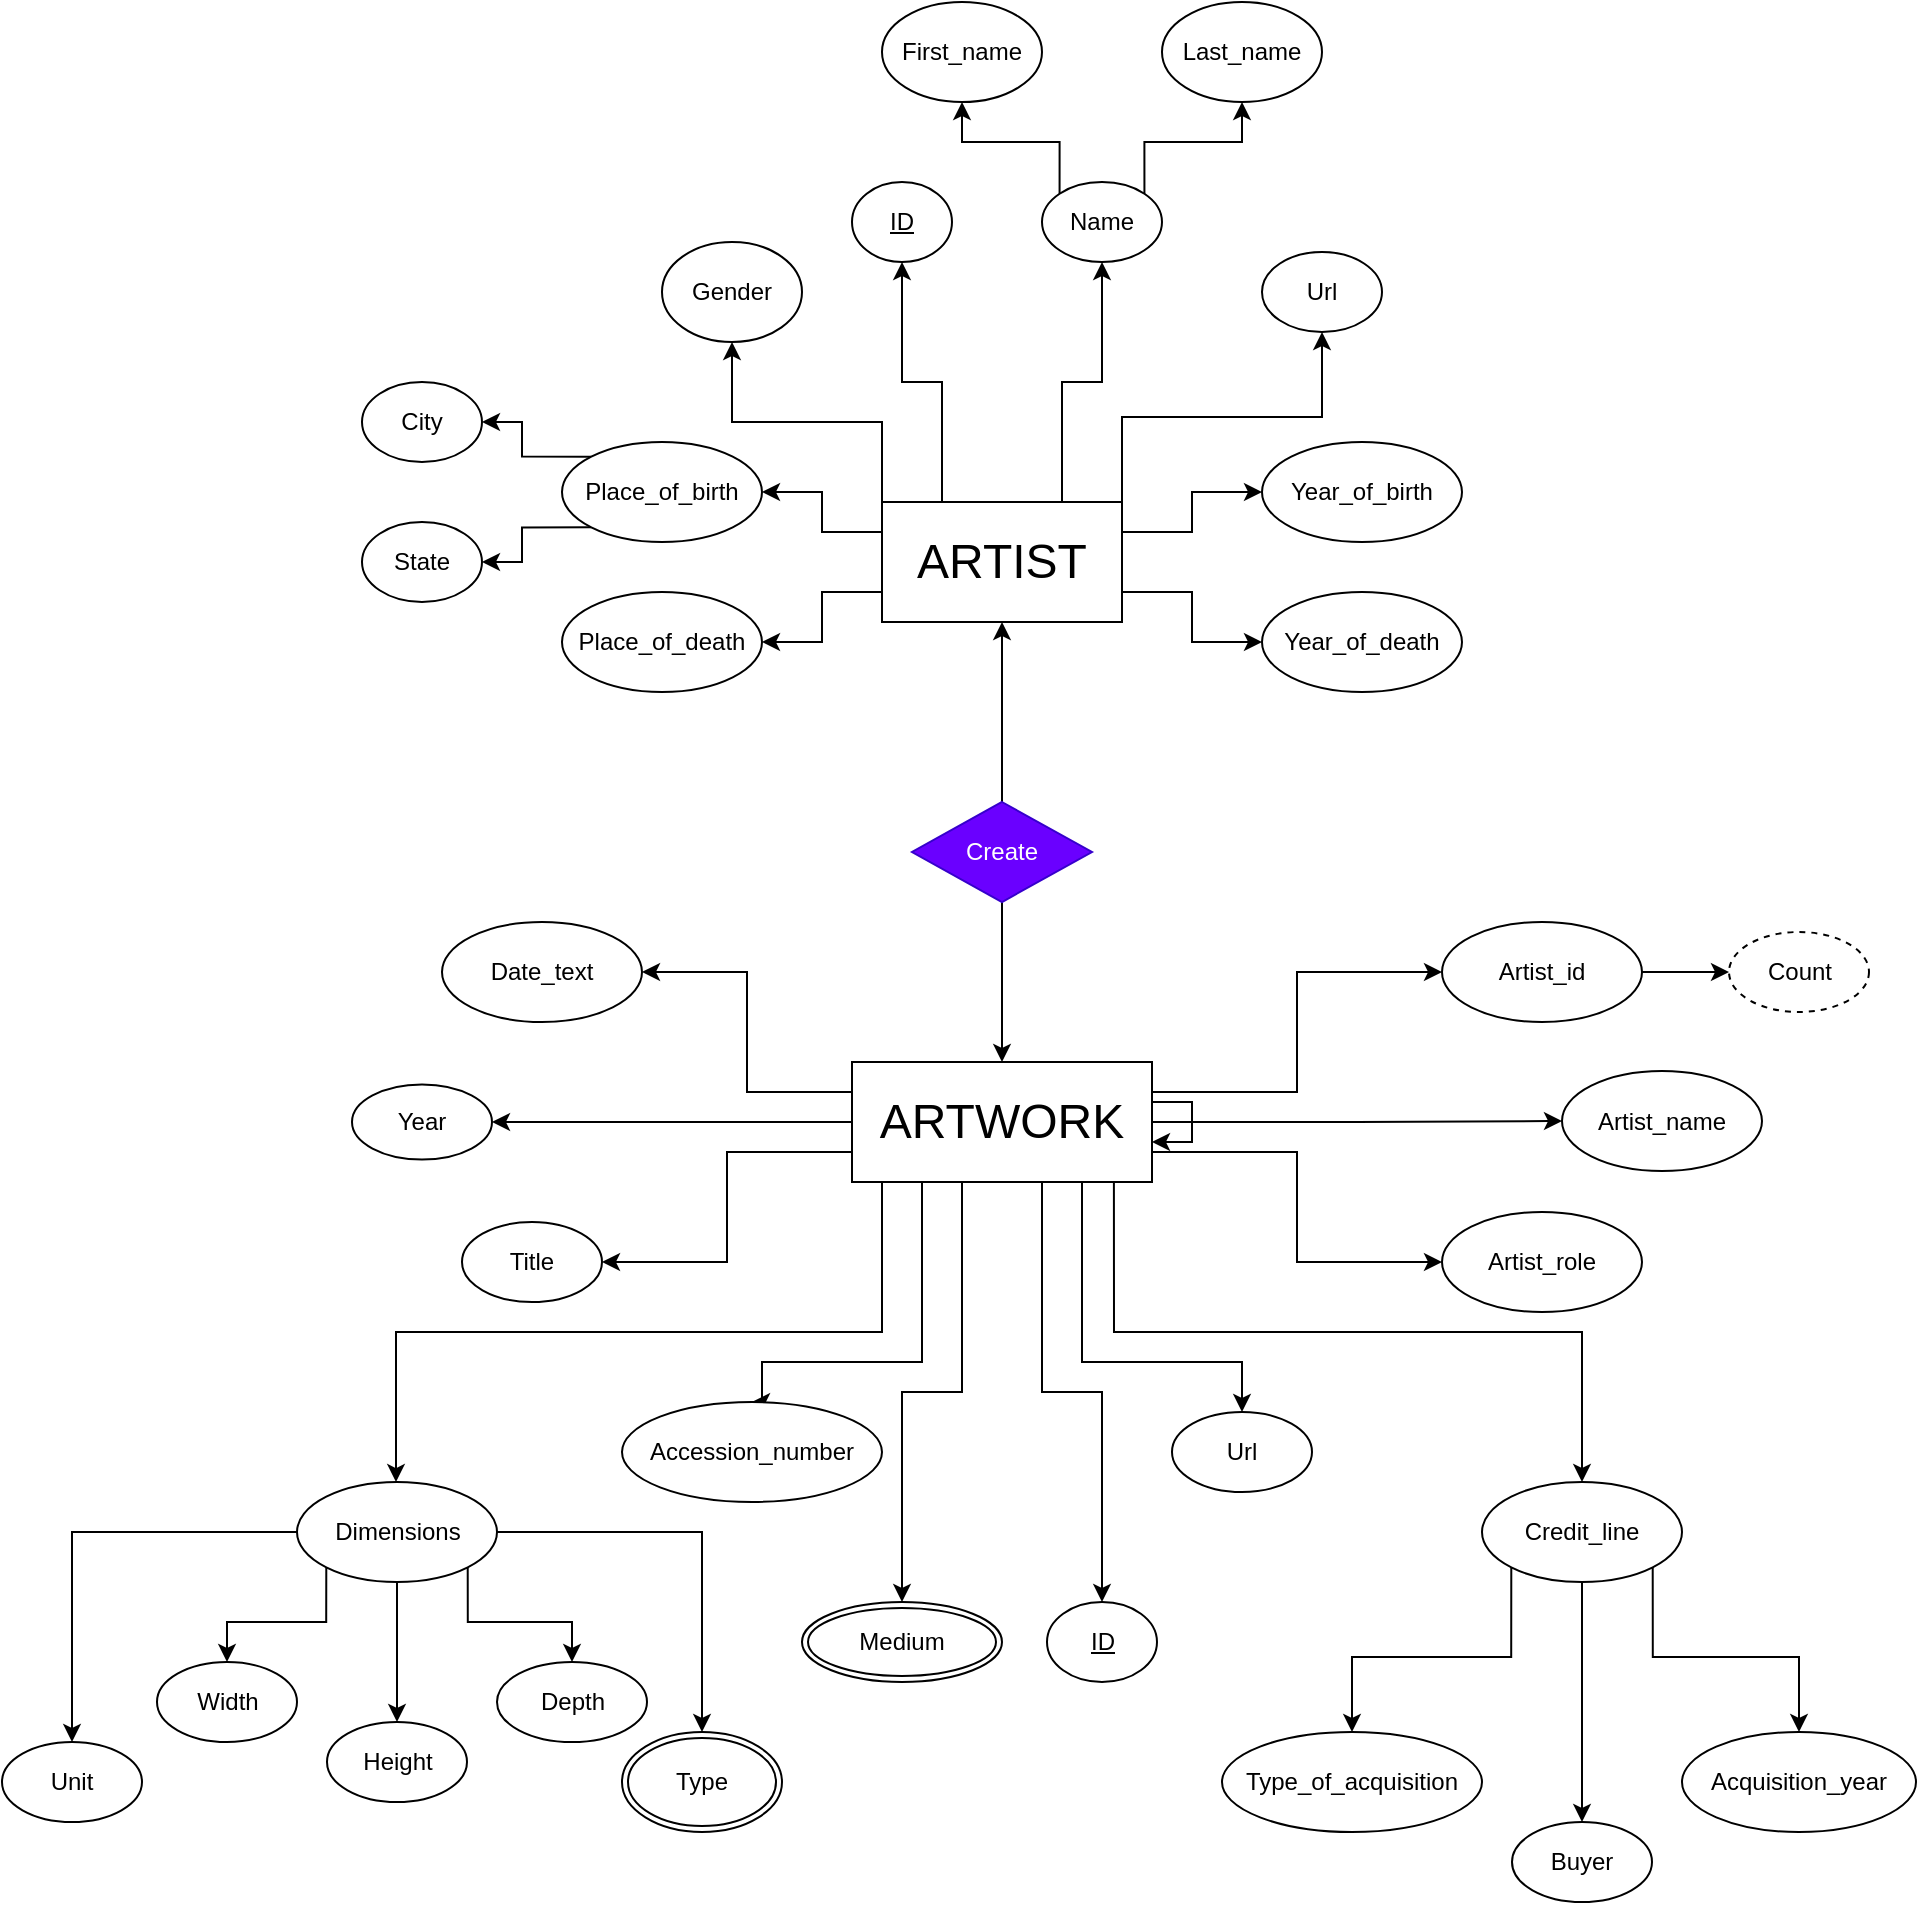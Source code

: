 <mxfile version="24.5.3" type="device">
  <diagram name="Page-1" id="9igZDPfhPXJH46Dp4Xin">
    <mxGraphModel dx="2320" dy="1066" grid="1" gridSize="10" guides="1" tooltips="1" connect="1" arrows="1" fold="1" page="1" pageScale="1" pageWidth="827" pageHeight="1169" math="0" shadow="0">
      <root>
        <mxCell id="0" />
        <mxCell id="1" parent="0" />
        <mxCell id="AcevdbCNkm1F3D4bHwnx-15" style="edgeStyle=orthogonalEdgeStyle;rounded=0;orthogonalLoop=1;jettySize=auto;html=1;exitX=1;exitY=0.25;exitDx=0;exitDy=0;entryX=0;entryY=0.5;entryDx=0;entryDy=0;" edge="1" parent="1" source="AcevdbCNkm1F3D4bHwnx-1" target="AcevdbCNkm1F3D4bHwnx-3">
          <mxGeometry relative="1" as="geometry" />
        </mxCell>
        <mxCell id="AcevdbCNkm1F3D4bHwnx-16" style="edgeStyle=orthogonalEdgeStyle;rounded=0;orthogonalLoop=1;jettySize=auto;html=1;exitX=1;exitY=0.75;exitDx=0;exitDy=0;" edge="1" parent="1" source="AcevdbCNkm1F3D4bHwnx-1" target="AcevdbCNkm1F3D4bHwnx-4">
          <mxGeometry relative="1" as="geometry" />
        </mxCell>
        <mxCell id="AcevdbCNkm1F3D4bHwnx-19" style="edgeStyle=orthogonalEdgeStyle;rounded=0;orthogonalLoop=1;jettySize=auto;html=1;exitX=0;exitY=0.25;exitDx=0;exitDy=0;entryX=1;entryY=0.5;entryDx=0;entryDy=0;" edge="1" parent="1" source="AcevdbCNkm1F3D4bHwnx-1" target="AcevdbCNkm1F3D4bHwnx-17">
          <mxGeometry relative="1" as="geometry" />
        </mxCell>
        <mxCell id="AcevdbCNkm1F3D4bHwnx-20" style="edgeStyle=orthogonalEdgeStyle;rounded=0;orthogonalLoop=1;jettySize=auto;html=1;exitX=0;exitY=0.75;exitDx=0;exitDy=0;entryX=1;entryY=0.5;entryDx=0;entryDy=0;" edge="1" parent="1" source="AcevdbCNkm1F3D4bHwnx-1" target="AcevdbCNkm1F3D4bHwnx-18">
          <mxGeometry relative="1" as="geometry" />
        </mxCell>
        <mxCell id="AcevdbCNkm1F3D4bHwnx-32" style="edgeStyle=orthogonalEdgeStyle;rounded=0;orthogonalLoop=1;jettySize=auto;html=1;exitX=0.75;exitY=0;exitDx=0;exitDy=0;entryX=0.5;entryY=1;entryDx=0;entryDy=0;" edge="1" parent="1" source="AcevdbCNkm1F3D4bHwnx-1" target="AcevdbCNkm1F3D4bHwnx-6">
          <mxGeometry relative="1" as="geometry" />
        </mxCell>
        <mxCell id="AcevdbCNkm1F3D4bHwnx-33" style="edgeStyle=orthogonalEdgeStyle;rounded=0;orthogonalLoop=1;jettySize=auto;html=1;exitX=0.25;exitY=0;exitDx=0;exitDy=0;" edge="1" parent="1" source="AcevdbCNkm1F3D4bHwnx-1" target="AcevdbCNkm1F3D4bHwnx-2">
          <mxGeometry relative="1" as="geometry" />
        </mxCell>
        <mxCell id="AcevdbCNkm1F3D4bHwnx-34" style="edgeStyle=orthogonalEdgeStyle;rounded=0;orthogonalLoop=1;jettySize=auto;html=1;exitX=0;exitY=0;exitDx=0;exitDy=0;" edge="1" parent="1" source="AcevdbCNkm1F3D4bHwnx-1" target="AcevdbCNkm1F3D4bHwnx-14">
          <mxGeometry relative="1" as="geometry" />
        </mxCell>
        <mxCell id="AcevdbCNkm1F3D4bHwnx-35" style="edgeStyle=orthogonalEdgeStyle;rounded=0;orthogonalLoop=1;jettySize=auto;html=1;exitX=1;exitY=0;exitDx=0;exitDy=0;entryX=0.5;entryY=1;entryDx=0;entryDy=0;" edge="1" parent="1" source="AcevdbCNkm1F3D4bHwnx-1" target="AcevdbCNkm1F3D4bHwnx-5">
          <mxGeometry relative="1" as="geometry" />
        </mxCell>
        <mxCell id="AcevdbCNkm1F3D4bHwnx-1" value="ARTIST" style="whiteSpace=wrap;html=1;fontSize=24;" vertex="1" parent="1">
          <mxGeometry x="300" y="300" width="120" height="60" as="geometry" />
        </mxCell>
        <mxCell id="AcevdbCNkm1F3D4bHwnx-2" value="&lt;u&gt;ID&lt;/u&gt;" style="ellipse;whiteSpace=wrap;html=1;" vertex="1" parent="1">
          <mxGeometry x="285" y="140" width="50" height="40" as="geometry" />
        </mxCell>
        <mxCell id="AcevdbCNkm1F3D4bHwnx-3" value="Year_of_birth" style="ellipse;whiteSpace=wrap;html=1;" vertex="1" parent="1">
          <mxGeometry x="490" y="270" width="100" height="50" as="geometry" />
        </mxCell>
        <mxCell id="AcevdbCNkm1F3D4bHwnx-4" value="Year_of_death" style="ellipse;whiteSpace=wrap;html=1;" vertex="1" parent="1">
          <mxGeometry x="490" y="345" width="100" height="50" as="geometry" />
        </mxCell>
        <mxCell id="AcevdbCNkm1F3D4bHwnx-5" value="Url" style="ellipse;whiteSpace=wrap;html=1;" vertex="1" parent="1">
          <mxGeometry x="490" y="175" width="60" height="40" as="geometry" />
        </mxCell>
        <mxCell id="AcevdbCNkm1F3D4bHwnx-12" style="edgeStyle=orthogonalEdgeStyle;rounded=0;orthogonalLoop=1;jettySize=auto;html=1;exitX=0;exitY=0;exitDx=0;exitDy=0;entryX=0.5;entryY=1;entryDx=0;entryDy=0;" edge="1" parent="1" source="AcevdbCNkm1F3D4bHwnx-6" target="AcevdbCNkm1F3D4bHwnx-8">
          <mxGeometry relative="1" as="geometry" />
        </mxCell>
        <mxCell id="AcevdbCNkm1F3D4bHwnx-13" style="edgeStyle=orthogonalEdgeStyle;rounded=0;orthogonalLoop=1;jettySize=auto;html=1;exitX=1;exitY=0;exitDx=0;exitDy=0;entryX=0.5;entryY=1;entryDx=0;entryDy=0;" edge="1" parent="1" source="AcevdbCNkm1F3D4bHwnx-6" target="AcevdbCNkm1F3D4bHwnx-9">
          <mxGeometry relative="1" as="geometry" />
        </mxCell>
        <mxCell id="AcevdbCNkm1F3D4bHwnx-6" value="Name" style="ellipse;whiteSpace=wrap;html=1;" vertex="1" parent="1">
          <mxGeometry x="380" y="140" width="60" height="40" as="geometry" />
        </mxCell>
        <mxCell id="AcevdbCNkm1F3D4bHwnx-8" value="First_name" style="ellipse;whiteSpace=wrap;html=1;" vertex="1" parent="1">
          <mxGeometry x="300" y="50" width="80" height="50" as="geometry" />
        </mxCell>
        <mxCell id="AcevdbCNkm1F3D4bHwnx-9" value="Last_name" style="ellipse;whiteSpace=wrap;html=1;" vertex="1" parent="1">
          <mxGeometry x="440" y="50" width="80" height="50" as="geometry" />
        </mxCell>
        <mxCell id="AcevdbCNkm1F3D4bHwnx-14" value="Gender" style="ellipse;whiteSpace=wrap;html=1;" vertex="1" parent="1">
          <mxGeometry x="190" y="170" width="70" height="50" as="geometry" />
        </mxCell>
        <mxCell id="AcevdbCNkm1F3D4bHwnx-24" style="edgeStyle=orthogonalEdgeStyle;rounded=0;orthogonalLoop=1;jettySize=auto;html=1;exitX=0;exitY=0;exitDx=0;exitDy=0;entryX=1;entryY=0.5;entryDx=0;entryDy=0;" edge="1" parent="1" source="AcevdbCNkm1F3D4bHwnx-17" target="AcevdbCNkm1F3D4bHwnx-22">
          <mxGeometry relative="1" as="geometry" />
        </mxCell>
        <mxCell id="AcevdbCNkm1F3D4bHwnx-25" style="edgeStyle=orthogonalEdgeStyle;rounded=0;orthogonalLoop=1;jettySize=auto;html=1;exitX=0;exitY=1;exitDx=0;exitDy=0;entryX=1;entryY=0.5;entryDx=0;entryDy=0;" edge="1" parent="1" source="AcevdbCNkm1F3D4bHwnx-17" target="AcevdbCNkm1F3D4bHwnx-21">
          <mxGeometry relative="1" as="geometry" />
        </mxCell>
        <mxCell id="AcevdbCNkm1F3D4bHwnx-17" value="Place_of_birth" style="ellipse;whiteSpace=wrap;html=1;" vertex="1" parent="1">
          <mxGeometry x="140" y="270" width="100" height="50" as="geometry" />
        </mxCell>
        <mxCell id="AcevdbCNkm1F3D4bHwnx-18" value="Place_of_death" style="ellipse;whiteSpace=wrap;html=1;" vertex="1" parent="1">
          <mxGeometry x="140" y="345" width="100" height="50" as="geometry" />
        </mxCell>
        <mxCell id="AcevdbCNkm1F3D4bHwnx-21" value="State" style="ellipse;whiteSpace=wrap;html=1;" vertex="1" parent="1">
          <mxGeometry x="40" y="310" width="60" height="40" as="geometry" />
        </mxCell>
        <mxCell id="AcevdbCNkm1F3D4bHwnx-22" value="City" style="ellipse;whiteSpace=wrap;html=1;" vertex="1" parent="1">
          <mxGeometry x="40" y="240" width="60" height="40" as="geometry" />
        </mxCell>
        <mxCell id="AcevdbCNkm1F3D4bHwnx-61" style="edgeStyle=orthogonalEdgeStyle;rounded=0;orthogonalLoop=1;jettySize=auto;html=1;exitX=0;exitY=0.25;exitDx=0;exitDy=0;entryX=1;entryY=0.5;entryDx=0;entryDy=0;" edge="1" parent="1" source="AcevdbCNkm1F3D4bHwnx-29" target="AcevdbCNkm1F3D4bHwnx-38">
          <mxGeometry relative="1" as="geometry" />
        </mxCell>
        <mxCell id="AcevdbCNkm1F3D4bHwnx-63" style="edgeStyle=orthogonalEdgeStyle;rounded=0;orthogonalLoop=1;jettySize=auto;html=1;exitX=0;exitY=0.75;exitDx=0;exitDy=0;entryX=1;entryY=0.5;entryDx=0;entryDy=0;" edge="1" parent="1" source="AcevdbCNkm1F3D4bHwnx-29" target="AcevdbCNkm1F3D4bHwnx-45">
          <mxGeometry relative="1" as="geometry" />
        </mxCell>
        <mxCell id="AcevdbCNkm1F3D4bHwnx-64" style="edgeStyle=orthogonalEdgeStyle;rounded=0;orthogonalLoop=1;jettySize=auto;html=1;exitX=0.25;exitY=1;exitDx=0;exitDy=0;" edge="1" parent="1" source="AcevdbCNkm1F3D4bHwnx-29" target="AcevdbCNkm1F3D4bHwnx-56">
          <mxGeometry relative="1" as="geometry">
            <Array as="points">
              <mxPoint x="300" y="640" />
              <mxPoint x="300" y="715" />
              <mxPoint x="57" y="715" />
            </Array>
          </mxGeometry>
        </mxCell>
        <mxCell id="AcevdbCNkm1F3D4bHwnx-74" style="edgeStyle=orthogonalEdgeStyle;rounded=0;orthogonalLoop=1;jettySize=auto;html=1;exitX=0;exitY=0.5;exitDx=0;exitDy=0;entryX=1;entryY=0.5;entryDx=0;entryDy=0;" edge="1" parent="1" source="AcevdbCNkm1F3D4bHwnx-29" target="AcevdbCNkm1F3D4bHwnx-51">
          <mxGeometry relative="1" as="geometry" />
        </mxCell>
        <mxCell id="AcevdbCNkm1F3D4bHwnx-75" style="edgeStyle=orthogonalEdgeStyle;rounded=0;orthogonalLoop=1;jettySize=auto;html=1;exitX=1;exitY=0.5;exitDx=0;exitDy=0;entryX=0;entryY=0.5;entryDx=0;entryDy=0;" edge="1" parent="1" source="AcevdbCNkm1F3D4bHwnx-29" target="AcevdbCNkm1F3D4bHwnx-57">
          <mxGeometry relative="1" as="geometry" />
        </mxCell>
        <mxCell id="AcevdbCNkm1F3D4bHwnx-77" style="edgeStyle=orthogonalEdgeStyle;rounded=0;orthogonalLoop=1;jettySize=auto;html=1;exitX=1;exitY=0.25;exitDx=0;exitDy=0;entryX=0;entryY=0.5;entryDx=0;entryDy=0;" edge="1" parent="1" source="AcevdbCNkm1F3D4bHwnx-29" target="AcevdbCNkm1F3D4bHwnx-54">
          <mxGeometry relative="1" as="geometry" />
        </mxCell>
        <mxCell id="AcevdbCNkm1F3D4bHwnx-78" style="edgeStyle=orthogonalEdgeStyle;rounded=0;orthogonalLoop=1;jettySize=auto;html=1;exitX=1;exitY=0.75;exitDx=0;exitDy=0;entryX=0;entryY=0.5;entryDx=0;entryDy=0;" edge="1" parent="1" source="AcevdbCNkm1F3D4bHwnx-29" target="AcevdbCNkm1F3D4bHwnx-42">
          <mxGeometry relative="1" as="geometry" />
        </mxCell>
        <mxCell id="AcevdbCNkm1F3D4bHwnx-95" style="edgeStyle=orthogonalEdgeStyle;rounded=0;orthogonalLoop=1;jettySize=auto;html=1;entryX=0.5;entryY=0;entryDx=0;entryDy=0;" edge="1" parent="1" source="AcevdbCNkm1F3D4bHwnx-29" target="AcevdbCNkm1F3D4bHwnx-58">
          <mxGeometry relative="1" as="geometry">
            <Array as="points">
              <mxPoint x="320" y="730" />
              <mxPoint x="240" y="730" />
              <mxPoint x="240" y="750" />
            </Array>
          </mxGeometry>
        </mxCell>
        <mxCell id="AcevdbCNkm1F3D4bHwnx-96" style="edgeStyle=orthogonalEdgeStyle;rounded=0;orthogonalLoop=1;jettySize=auto;html=1;" edge="1" parent="1" source="AcevdbCNkm1F3D4bHwnx-29" target="AcevdbCNkm1F3D4bHwnx-59">
          <mxGeometry relative="1" as="geometry">
            <Array as="points">
              <mxPoint x="400" y="730" />
              <mxPoint x="480" y="730" />
            </Array>
          </mxGeometry>
        </mxCell>
        <mxCell id="AcevdbCNkm1F3D4bHwnx-97" style="edgeStyle=orthogonalEdgeStyle;rounded=0;orthogonalLoop=1;jettySize=auto;html=1;entryX=0.5;entryY=0;entryDx=0;entryDy=0;" edge="1" parent="1" source="AcevdbCNkm1F3D4bHwnx-29" target="AcevdbCNkm1F3D4bHwnx-88">
          <mxGeometry relative="1" as="geometry">
            <Array as="points">
              <mxPoint x="340" y="745" />
              <mxPoint x="310" y="745" />
            </Array>
          </mxGeometry>
        </mxCell>
        <mxCell id="AcevdbCNkm1F3D4bHwnx-98" style="edgeStyle=orthogonalEdgeStyle;rounded=0;orthogonalLoop=1;jettySize=auto;html=1;exitX=0.5;exitY=1;exitDx=0;exitDy=0;entryX=0.5;entryY=0;entryDx=0;entryDy=0;" edge="1" parent="1" source="AcevdbCNkm1F3D4bHwnx-29" target="AcevdbCNkm1F3D4bHwnx-47">
          <mxGeometry relative="1" as="geometry">
            <Array as="points">
              <mxPoint x="380" y="640" />
              <mxPoint x="380" y="745" />
              <mxPoint x="410" y="745" />
            </Array>
          </mxGeometry>
        </mxCell>
        <mxCell id="AcevdbCNkm1F3D4bHwnx-99" style="edgeStyle=orthogonalEdgeStyle;rounded=0;orthogonalLoop=1;jettySize=auto;html=1;exitX=0.873;exitY=0.981;exitDx=0;exitDy=0;entryX=0.5;entryY=0;entryDx=0;entryDy=0;exitPerimeter=0;" edge="1" parent="1" source="AcevdbCNkm1F3D4bHwnx-29" target="AcevdbCNkm1F3D4bHwnx-46">
          <mxGeometry relative="1" as="geometry">
            <Array as="points">
              <mxPoint x="416" y="715" />
              <mxPoint x="650" y="715" />
            </Array>
          </mxGeometry>
        </mxCell>
        <mxCell id="AcevdbCNkm1F3D4bHwnx-29" value="ARTWORK" style="whiteSpace=wrap;html=1;fontSize=24;" vertex="1" parent="1">
          <mxGeometry x="285" y="580" width="150" height="60" as="geometry" />
        </mxCell>
        <mxCell id="AcevdbCNkm1F3D4bHwnx-36" style="edgeStyle=orthogonalEdgeStyle;rounded=0;orthogonalLoop=1;jettySize=auto;html=1;" edge="1" parent="1" source="AcevdbCNkm1F3D4bHwnx-30" target="AcevdbCNkm1F3D4bHwnx-1">
          <mxGeometry relative="1" as="geometry" />
        </mxCell>
        <mxCell id="AcevdbCNkm1F3D4bHwnx-37" style="edgeStyle=orthogonalEdgeStyle;rounded=0;orthogonalLoop=1;jettySize=auto;html=1;exitX=0.5;exitY=1;exitDx=0;exitDy=0;" edge="1" parent="1" source="AcevdbCNkm1F3D4bHwnx-30" target="AcevdbCNkm1F3D4bHwnx-29">
          <mxGeometry relative="1" as="geometry" />
        </mxCell>
        <mxCell id="AcevdbCNkm1F3D4bHwnx-30" value="Create" style="rhombus;whiteSpace=wrap;html=1;fillColor=#6a00ff;fontColor=#ffffff;strokeColor=#3700CC;" vertex="1" parent="1">
          <mxGeometry x="315" y="450" width="90" height="50" as="geometry" />
        </mxCell>
        <mxCell id="AcevdbCNkm1F3D4bHwnx-38" value="Date_text" style="ellipse;whiteSpace=wrap;html=1;" vertex="1" parent="1">
          <mxGeometry x="80" y="510" width="100" height="50" as="geometry" />
        </mxCell>
        <mxCell id="AcevdbCNkm1F3D4bHwnx-41" value="Type_of_acquisition" style="ellipse;whiteSpace=wrap;html=1;" vertex="1" parent="1">
          <mxGeometry x="470" y="915" width="130" height="50" as="geometry" />
        </mxCell>
        <mxCell id="AcevdbCNkm1F3D4bHwnx-42" value="Artist_role" style="ellipse;whiteSpace=wrap;html=1;" vertex="1" parent="1">
          <mxGeometry x="580" y="655" width="100" height="50" as="geometry" />
        </mxCell>
        <mxCell id="AcevdbCNkm1F3D4bHwnx-43" value="Acquisition_year" style="ellipse;whiteSpace=wrap;html=1;" vertex="1" parent="1">
          <mxGeometry x="700" y="915" width="117" height="50" as="geometry" />
        </mxCell>
        <mxCell id="AcevdbCNkm1F3D4bHwnx-45" value="Title" style="ellipse;whiteSpace=wrap;html=1;" vertex="1" parent="1">
          <mxGeometry x="90" y="660" width="70" height="40" as="geometry" />
        </mxCell>
        <mxCell id="AcevdbCNkm1F3D4bHwnx-81" style="edgeStyle=orthogonalEdgeStyle;rounded=0;orthogonalLoop=1;jettySize=auto;html=1;exitX=0;exitY=1;exitDx=0;exitDy=0;entryX=0.5;entryY=0;entryDx=0;entryDy=0;" edge="1" parent="1" source="AcevdbCNkm1F3D4bHwnx-46" target="AcevdbCNkm1F3D4bHwnx-41">
          <mxGeometry relative="1" as="geometry" />
        </mxCell>
        <mxCell id="AcevdbCNkm1F3D4bHwnx-82" style="edgeStyle=orthogonalEdgeStyle;rounded=0;orthogonalLoop=1;jettySize=auto;html=1;exitX=0.5;exitY=1;exitDx=0;exitDy=0;" edge="1" parent="1" source="AcevdbCNkm1F3D4bHwnx-46" target="AcevdbCNkm1F3D4bHwnx-53">
          <mxGeometry relative="1" as="geometry" />
        </mxCell>
        <mxCell id="AcevdbCNkm1F3D4bHwnx-83" style="edgeStyle=orthogonalEdgeStyle;rounded=0;orthogonalLoop=1;jettySize=auto;html=1;exitX=1;exitY=1;exitDx=0;exitDy=0;entryX=0.5;entryY=0;entryDx=0;entryDy=0;" edge="1" parent="1" source="AcevdbCNkm1F3D4bHwnx-46" target="AcevdbCNkm1F3D4bHwnx-43">
          <mxGeometry relative="1" as="geometry" />
        </mxCell>
        <mxCell id="AcevdbCNkm1F3D4bHwnx-46" value="Credit_line" style="ellipse;whiteSpace=wrap;html=1;" vertex="1" parent="1">
          <mxGeometry x="600" y="790" width="100" height="50" as="geometry" />
        </mxCell>
        <mxCell id="AcevdbCNkm1F3D4bHwnx-47" value="&lt;u&gt;ID&lt;/u&gt;" style="ellipse;whiteSpace=wrap;html=1;" vertex="1" parent="1">
          <mxGeometry x="382.5" y="850" width="55" height="40" as="geometry" />
        </mxCell>
        <mxCell id="AcevdbCNkm1F3D4bHwnx-48" value="Height" style="ellipse;whiteSpace=wrap;html=1;" vertex="1" parent="1">
          <mxGeometry x="22.5" y="910" width="70" height="40" as="geometry" />
        </mxCell>
        <mxCell id="AcevdbCNkm1F3D4bHwnx-50" value="Width" style="ellipse;whiteSpace=wrap;html=1;" vertex="1" parent="1">
          <mxGeometry x="-62.5" y="880" width="70" height="40" as="geometry" />
        </mxCell>
        <mxCell id="AcevdbCNkm1F3D4bHwnx-51" value="Year" style="ellipse;whiteSpace=wrap;html=1;" vertex="1" parent="1">
          <mxGeometry x="35" y="591.25" width="70" height="37.5" as="geometry" />
        </mxCell>
        <mxCell id="AcevdbCNkm1F3D4bHwnx-52" value="Unit" style="ellipse;whiteSpace=wrap;html=1;" vertex="1" parent="1">
          <mxGeometry x="-140" y="920" width="70" height="40" as="geometry" />
        </mxCell>
        <mxCell id="AcevdbCNkm1F3D4bHwnx-53" value="Buyer" style="ellipse;whiteSpace=wrap;html=1;" vertex="1" parent="1">
          <mxGeometry x="615" y="960" width="70" height="40" as="geometry" />
        </mxCell>
        <mxCell id="AcevdbCNkm1F3D4bHwnx-102" style="edgeStyle=orthogonalEdgeStyle;rounded=0;orthogonalLoop=1;jettySize=auto;html=1;exitX=1;exitY=0.5;exitDx=0;exitDy=0;entryX=0;entryY=0.5;entryDx=0;entryDy=0;" edge="1" parent="1" source="AcevdbCNkm1F3D4bHwnx-54" target="AcevdbCNkm1F3D4bHwnx-101">
          <mxGeometry relative="1" as="geometry" />
        </mxCell>
        <mxCell id="AcevdbCNkm1F3D4bHwnx-54" value="Artist_id" style="ellipse;whiteSpace=wrap;html=1;" vertex="1" parent="1">
          <mxGeometry x="580" y="510" width="100" height="50" as="geometry" />
        </mxCell>
        <mxCell id="AcevdbCNkm1F3D4bHwnx-55" value="Depth" style="ellipse;whiteSpace=wrap;html=1;" vertex="1" parent="1">
          <mxGeometry x="107.5" y="880" width="75" height="40" as="geometry" />
        </mxCell>
        <mxCell id="AcevdbCNkm1F3D4bHwnx-65" style="edgeStyle=orthogonalEdgeStyle;rounded=0;orthogonalLoop=1;jettySize=auto;html=1;exitX=0;exitY=1;exitDx=0;exitDy=0;entryX=0.5;entryY=0;entryDx=0;entryDy=0;" edge="1" parent="1" source="AcevdbCNkm1F3D4bHwnx-56" target="AcevdbCNkm1F3D4bHwnx-50">
          <mxGeometry relative="1" as="geometry" />
        </mxCell>
        <mxCell id="AcevdbCNkm1F3D4bHwnx-66" style="edgeStyle=orthogonalEdgeStyle;rounded=0;orthogonalLoop=1;jettySize=auto;html=1;exitX=0.5;exitY=1;exitDx=0;exitDy=0;entryX=0.5;entryY=0;entryDx=0;entryDy=0;" edge="1" parent="1" source="AcevdbCNkm1F3D4bHwnx-56" target="AcevdbCNkm1F3D4bHwnx-48">
          <mxGeometry relative="1" as="geometry" />
        </mxCell>
        <mxCell id="AcevdbCNkm1F3D4bHwnx-67" style="edgeStyle=orthogonalEdgeStyle;rounded=0;orthogonalLoop=1;jettySize=auto;html=1;exitX=1;exitY=1;exitDx=0;exitDy=0;entryX=0.5;entryY=0;entryDx=0;entryDy=0;" edge="1" parent="1" source="AcevdbCNkm1F3D4bHwnx-56" target="AcevdbCNkm1F3D4bHwnx-55">
          <mxGeometry relative="1" as="geometry" />
        </mxCell>
        <mxCell id="AcevdbCNkm1F3D4bHwnx-72" style="edgeStyle=orthogonalEdgeStyle;rounded=0;orthogonalLoop=1;jettySize=auto;html=1;exitX=0;exitY=0.5;exitDx=0;exitDy=0;" edge="1" parent="1" source="AcevdbCNkm1F3D4bHwnx-56" target="AcevdbCNkm1F3D4bHwnx-52">
          <mxGeometry relative="1" as="geometry" />
        </mxCell>
        <mxCell id="AcevdbCNkm1F3D4bHwnx-84" style="edgeStyle=orthogonalEdgeStyle;rounded=0;orthogonalLoop=1;jettySize=auto;html=1;exitX=1;exitY=0.5;exitDx=0;exitDy=0;" edge="1" parent="1" source="AcevdbCNkm1F3D4bHwnx-56" target="AcevdbCNkm1F3D4bHwnx-70">
          <mxGeometry relative="1" as="geometry" />
        </mxCell>
        <mxCell id="AcevdbCNkm1F3D4bHwnx-56" value="Dimensions" style="ellipse;whiteSpace=wrap;html=1;" vertex="1" parent="1">
          <mxGeometry x="7.5" y="790" width="100" height="50" as="geometry" />
        </mxCell>
        <mxCell id="AcevdbCNkm1F3D4bHwnx-57" value="Artist_name" style="ellipse;whiteSpace=wrap;html=1;" vertex="1" parent="1">
          <mxGeometry x="640" y="584.5" width="100" height="50" as="geometry" />
        </mxCell>
        <mxCell id="AcevdbCNkm1F3D4bHwnx-58" value="Accession_number" style="ellipse;whiteSpace=wrap;html=1;" vertex="1" parent="1">
          <mxGeometry x="170" y="750" width="130" height="50" as="geometry" />
        </mxCell>
        <mxCell id="AcevdbCNkm1F3D4bHwnx-59" value="Url" style="ellipse;whiteSpace=wrap;html=1;" vertex="1" parent="1">
          <mxGeometry x="445" y="755" width="70" height="40" as="geometry" />
        </mxCell>
        <mxCell id="AcevdbCNkm1F3D4bHwnx-70" value="Type" style="ellipse;shape=doubleEllipse;margin=3;whiteSpace=wrap;html=1;align=center;" vertex="1" parent="1">
          <mxGeometry x="170" y="915" width="80" height="50" as="geometry" />
        </mxCell>
        <mxCell id="AcevdbCNkm1F3D4bHwnx-88" value="Medium" style="ellipse;shape=doubleEllipse;margin=3;whiteSpace=wrap;html=1;align=center;" vertex="1" parent="1">
          <mxGeometry x="260" y="850" width="100" height="40" as="geometry" />
        </mxCell>
        <mxCell id="AcevdbCNkm1F3D4bHwnx-89" style="edgeStyle=orthogonalEdgeStyle;rounded=0;orthogonalLoop=1;jettySize=auto;html=1;" edge="1" parent="1" source="AcevdbCNkm1F3D4bHwnx-29" target="AcevdbCNkm1F3D4bHwnx-29">
          <mxGeometry relative="1" as="geometry" />
        </mxCell>
        <mxCell id="AcevdbCNkm1F3D4bHwnx-101" value="Count" style="ellipse;whiteSpace=wrap;html=1;align=center;dashed=1;" vertex="1" parent="1">
          <mxGeometry x="723.5" y="515" width="70" height="40" as="geometry" />
        </mxCell>
      </root>
    </mxGraphModel>
  </diagram>
</mxfile>
